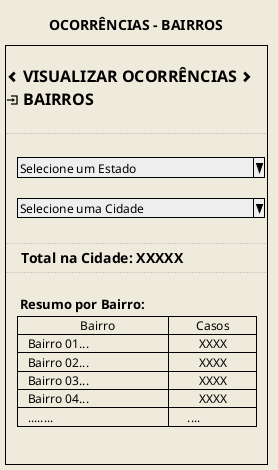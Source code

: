 @startsalt

<style>
saltDiagram {
  BackgroundColor #EEEBDC
}
</style>

title OCORRÊNCIAS - BAIRROS

{+
  .
  = <&chevron-left> VISUALIZAR OCORRÊNCIAS <&chevron-right>
  = <&account-login> BAIRROS
  .
  ..
  .
  {
    <U+2800>|
    ^Selecione um Estado          ^
    .
    <U+2800>|
    ^Selecione uma Cidade         ^
  }
  .
  ..
  == <U+2800> Total na Cidade: XXXXX
  ..
  .
  === <U+2800> Resumo por Bairro:
  {
    <U+2800>|
    {#
      <U+2800><U+2800><U+2800><U+2800><U+2800><U+2800><U+2800>Bairro<U+2800><U+2800><U+2800><U+2800><U+2800><U+2800>|<U+2800><U+2800><U+2800>Casos<U+2800><U+2800><U+2800>
      <U+2800>Bairro 01...|<U+2800><U+2800><U+2800><U+0020>XXXX
      <U+2800>Bairro 02...|<U+2800><U+2800><U+2800><U+0020>XXXX
      <U+2800>Bairro 03...|<U+2800><U+2800><U+2800><U+0020>XXXX
      <U+2800>Bairro 04...|<U+2800><U+2800><U+2800><U+0020>XXXX
      <U+2800>........|<U+2800><U+2800>.... 
    }
  }
  .
  .
}
@endsalt